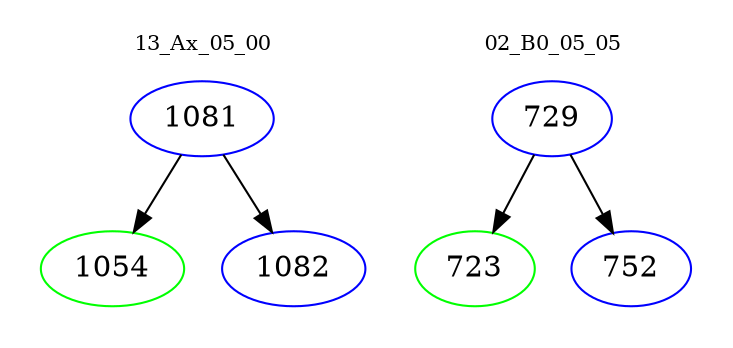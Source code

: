 digraph{
subgraph cluster_0 {
color = white
label = "13_Ax_05_00";
fontsize=10;
T0_1081 [label="1081", color="blue"]
T0_1081 -> T0_1054 [color="black"]
T0_1054 [label="1054", color="green"]
T0_1081 -> T0_1082 [color="black"]
T0_1082 [label="1082", color="blue"]
}
subgraph cluster_1 {
color = white
label = "02_B0_05_05";
fontsize=10;
T1_729 [label="729", color="blue"]
T1_729 -> T1_723 [color="black"]
T1_723 [label="723", color="green"]
T1_729 -> T1_752 [color="black"]
T1_752 [label="752", color="blue"]
}
}

